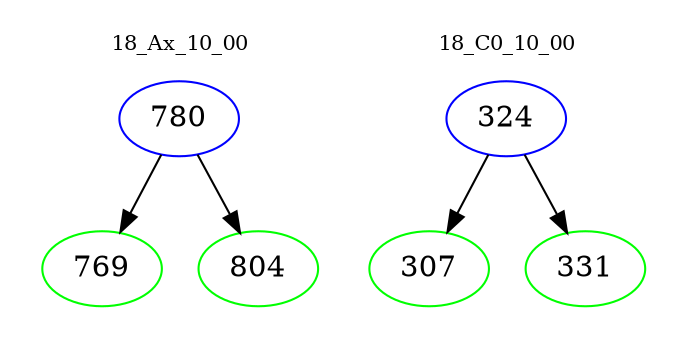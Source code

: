 digraph{
subgraph cluster_0 {
color = white
label = "18_Ax_10_00";
fontsize=10;
T0_780 [label="780", color="blue"]
T0_780 -> T0_769 [color="black"]
T0_769 [label="769", color="green"]
T0_780 -> T0_804 [color="black"]
T0_804 [label="804", color="green"]
}
subgraph cluster_1 {
color = white
label = "18_C0_10_00";
fontsize=10;
T1_324 [label="324", color="blue"]
T1_324 -> T1_307 [color="black"]
T1_307 [label="307", color="green"]
T1_324 -> T1_331 [color="black"]
T1_331 [label="331", color="green"]
}
}
